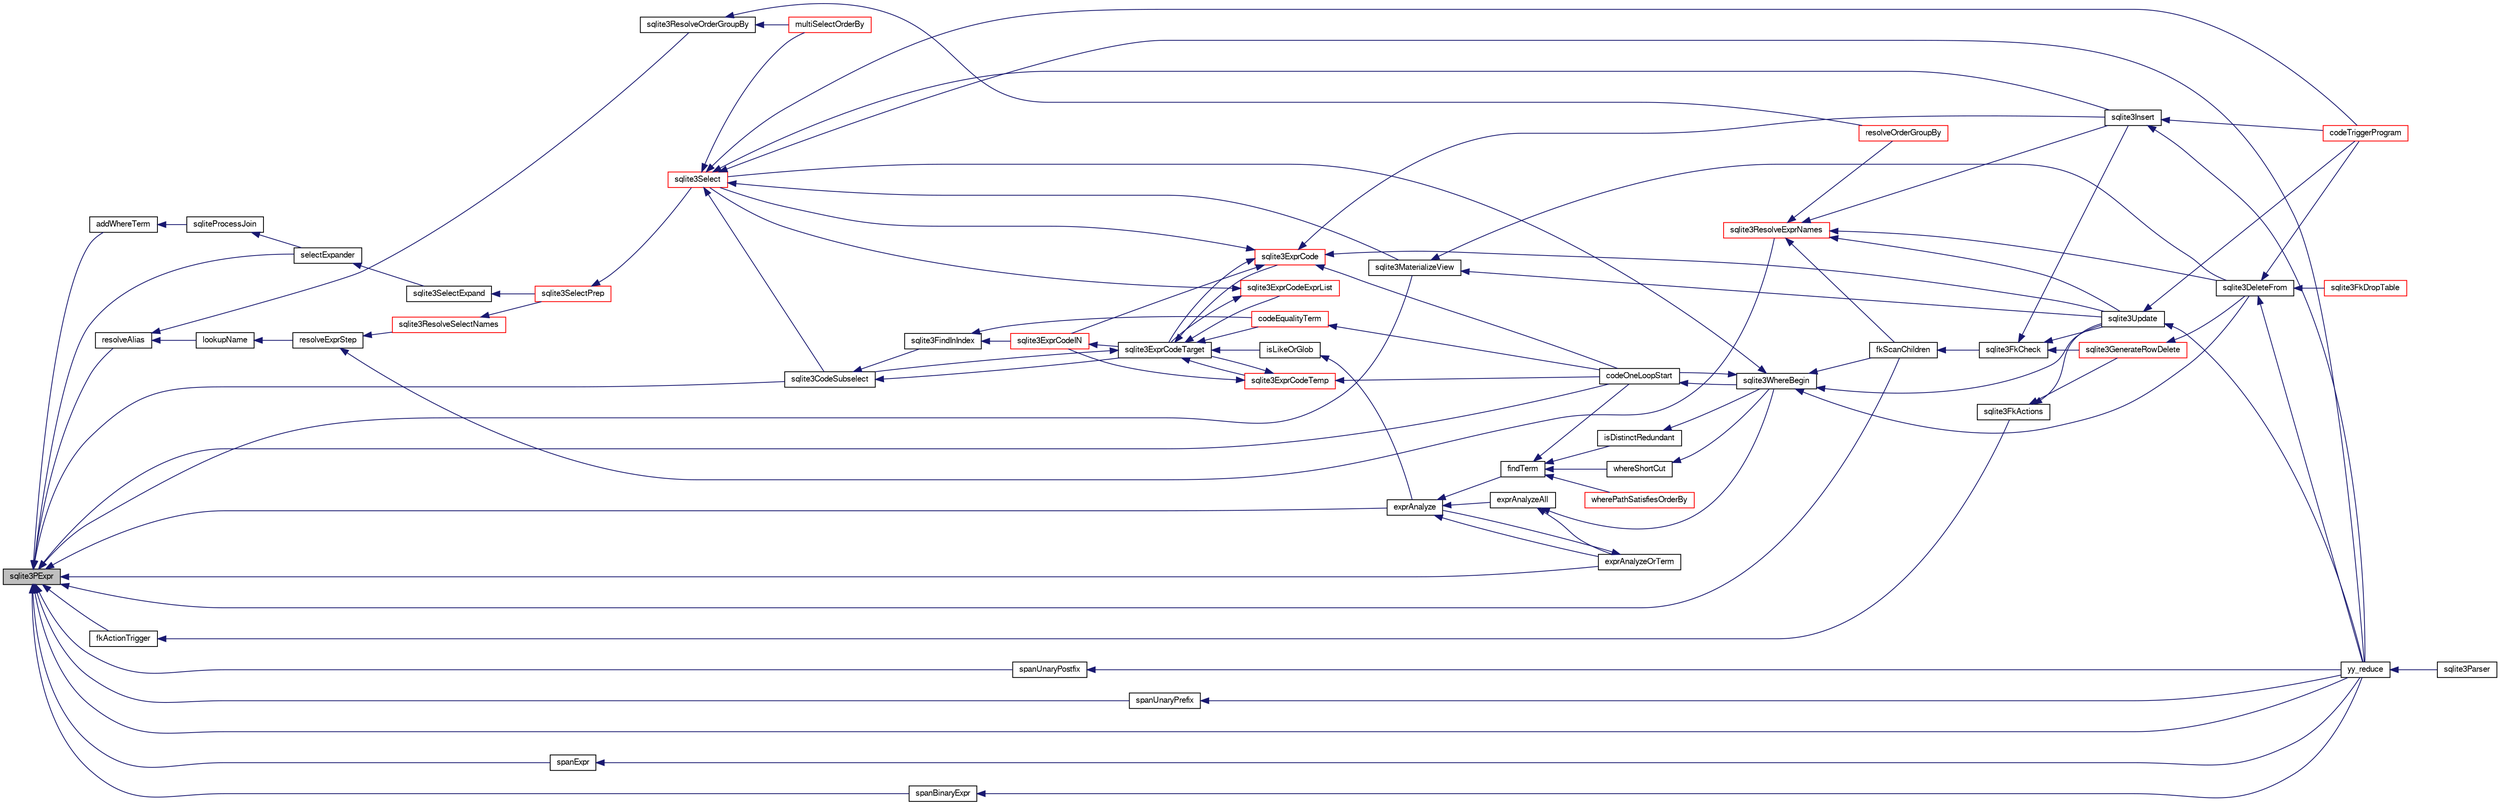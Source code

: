 digraph "sqlite3PExpr"
{
  edge [fontname="FreeSans",fontsize="10",labelfontname="FreeSans",labelfontsize="10"];
  node [fontname="FreeSans",fontsize="10",shape=record];
  rankdir="LR";
  Node661475 [label="sqlite3PExpr",height=0.2,width=0.4,color="black", fillcolor="grey75", style="filled", fontcolor="black"];
  Node661475 -> Node661476 [dir="back",color="midnightblue",fontsize="10",style="solid",fontname="FreeSans"];
  Node661476 [label="resolveAlias",height=0.2,width=0.4,color="black", fillcolor="white", style="filled",URL="$sqlite3_8c.html#af5aa683bef5c0eff80a792aa8a968167"];
  Node661476 -> Node661477 [dir="back",color="midnightblue",fontsize="10",style="solid",fontname="FreeSans"];
  Node661477 [label="lookupName",height=0.2,width=0.4,color="black", fillcolor="white", style="filled",URL="$sqlite3_8c.html#a9ee032f52b5e8bb82a72b574af904999"];
  Node661477 -> Node661478 [dir="back",color="midnightblue",fontsize="10",style="solid",fontname="FreeSans"];
  Node661478 [label="resolveExprStep",height=0.2,width=0.4,color="black", fillcolor="white", style="filled",URL="$sqlite3_8c.html#a0687a8650fd8a4ebbf5c2c5a75a8fb13"];
  Node661478 -> Node661479 [dir="back",color="midnightblue",fontsize="10",style="solid",fontname="FreeSans"];
  Node661479 [label="sqlite3ResolveExprNames",height=0.2,width=0.4,color="red", fillcolor="white", style="filled",URL="$sqlite3_8c.html#a537cf717a3f847807d3a3fd65da636ad"];
  Node661479 -> Node661560 [dir="back",color="midnightblue",fontsize="10",style="solid",fontname="FreeSans"];
  Node661560 [label="resolveOrderGroupBy",height=0.2,width=0.4,color="red", fillcolor="white", style="filled",URL="$sqlite3_8c.html#a4dc8ed6177a5de887eae1010992e3d00"];
  Node661479 -> Node661493 [dir="back",color="midnightblue",fontsize="10",style="solid",fontname="FreeSans"];
  Node661493 [label="sqlite3DeleteFrom",height=0.2,width=0.4,color="black", fillcolor="white", style="filled",URL="$sqlite3_8c.html#ab9b4b45349188b49eabb23f94608a091"];
  Node661493 -> Node661494 [dir="back",color="midnightblue",fontsize="10",style="solid",fontname="FreeSans"];
  Node661494 [label="sqlite3FkDropTable",height=0.2,width=0.4,color="red", fillcolor="white", style="filled",URL="$sqlite3_8c.html#a1218c6fc74e89152ceaa4760e82f5ef9"];
  Node661493 -> Node661495 [dir="back",color="midnightblue",fontsize="10",style="solid",fontname="FreeSans"];
  Node661495 [label="codeTriggerProgram",height=0.2,width=0.4,color="red", fillcolor="white", style="filled",URL="$sqlite3_8c.html#a120801f59d9281d201d2ff4b2606836e"];
  Node661493 -> Node661488 [dir="back",color="midnightblue",fontsize="10",style="solid",fontname="FreeSans"];
  Node661488 [label="yy_reduce",height=0.2,width=0.4,color="black", fillcolor="white", style="filled",URL="$sqlite3_8c.html#a7c419a9b25711c666a9a2449ef377f14"];
  Node661488 -> Node661489 [dir="back",color="midnightblue",fontsize="10",style="solid",fontname="FreeSans"];
  Node661489 [label="sqlite3Parser",height=0.2,width=0.4,color="black", fillcolor="white", style="filled",URL="$sqlite3_8c.html#a0327d71a5fabe0b6a343d78a2602e72a"];
  Node661479 -> Node661529 [dir="back",color="midnightblue",fontsize="10",style="solid",fontname="FreeSans"];
  Node661529 [label="fkScanChildren",height=0.2,width=0.4,color="black", fillcolor="white", style="filled",URL="$sqlite3_8c.html#a67c9dcb484336b3155e7a82a037d4691"];
  Node661529 -> Node661530 [dir="back",color="midnightblue",fontsize="10",style="solid",fontname="FreeSans"];
  Node661530 [label="sqlite3FkCheck",height=0.2,width=0.4,color="black", fillcolor="white", style="filled",URL="$sqlite3_8c.html#aa38fb76c7d6f48f19772877a41703b92"];
  Node661530 -> Node661500 [dir="back",color="midnightblue",fontsize="10",style="solid",fontname="FreeSans"];
  Node661500 [label="sqlite3GenerateRowDelete",height=0.2,width=0.4,color="red", fillcolor="white", style="filled",URL="$sqlite3_8c.html#a2c76cbf3027fc18fdbb8cb4cd96b77d9"];
  Node661500 -> Node661493 [dir="back",color="midnightblue",fontsize="10",style="solid",fontname="FreeSans"];
  Node661530 -> Node661502 [dir="back",color="midnightblue",fontsize="10",style="solid",fontname="FreeSans"];
  Node661502 [label="sqlite3Insert",height=0.2,width=0.4,color="black", fillcolor="white", style="filled",URL="$sqlite3_8c.html#a5b17c9c2000bae6bdff8e6be48d7dc2b"];
  Node661502 -> Node661495 [dir="back",color="midnightblue",fontsize="10",style="solid",fontname="FreeSans"];
  Node661502 -> Node661488 [dir="back",color="midnightblue",fontsize="10",style="solid",fontname="FreeSans"];
  Node661530 -> Node661503 [dir="back",color="midnightblue",fontsize="10",style="solid",fontname="FreeSans"];
  Node661503 [label="sqlite3Update",height=0.2,width=0.4,color="black", fillcolor="white", style="filled",URL="$sqlite3_8c.html#ac5aa67c46e8cc8174566fabe6809fafa"];
  Node661503 -> Node661495 [dir="back",color="midnightblue",fontsize="10",style="solid",fontname="FreeSans"];
  Node661503 -> Node661488 [dir="back",color="midnightblue",fontsize="10",style="solid",fontname="FreeSans"];
  Node661479 -> Node661502 [dir="back",color="midnightblue",fontsize="10",style="solid",fontname="FreeSans"];
  Node661479 -> Node661503 [dir="back",color="midnightblue",fontsize="10",style="solid",fontname="FreeSans"];
  Node661478 -> Node661483 [dir="back",color="midnightblue",fontsize="10",style="solid",fontname="FreeSans"];
  Node661483 [label="sqlite3ResolveSelectNames",height=0.2,width=0.4,color="red", fillcolor="white", style="filled",URL="$sqlite3_8c.html#a0cf10c480643b1ab9eaa02056a400734"];
  Node661483 -> Node661484 [dir="back",color="midnightblue",fontsize="10",style="solid",fontname="FreeSans"];
  Node661484 [label="sqlite3SelectPrep",height=0.2,width=0.4,color="red", fillcolor="white", style="filled",URL="$sqlite3_8c.html#aa4385bd53c0a43dea72fbc23cc78e1c6"];
  Node661484 -> Node661509 [dir="back",color="midnightblue",fontsize="10",style="solid",fontname="FreeSans"];
  Node661509 [label="sqlite3Select",height=0.2,width=0.4,color="red", fillcolor="white", style="filled",URL="$sqlite3_8c.html#a2465ee8c956209ba4b272477b7c21a45"];
  Node661509 -> Node661510 [dir="back",color="midnightblue",fontsize="10",style="solid",fontname="FreeSans"];
  Node661510 [label="sqlite3CodeSubselect",height=0.2,width=0.4,color="black", fillcolor="white", style="filled",URL="$sqlite3_8c.html#aa69b46d2204a1d1b110107a1be12ee0c"];
  Node661510 -> Node661511 [dir="back",color="midnightblue",fontsize="10",style="solid",fontname="FreeSans"];
  Node661511 [label="sqlite3FindInIndex",height=0.2,width=0.4,color="black", fillcolor="white", style="filled",URL="$sqlite3_8c.html#af7d8c56ab0231f44bb5f87b3fafeffb2"];
  Node661511 -> Node661512 [dir="back",color="midnightblue",fontsize="10",style="solid",fontname="FreeSans"];
  Node661512 [label="sqlite3ExprCodeIN",height=0.2,width=0.4,color="red", fillcolor="white", style="filled",URL="$sqlite3_8c.html#ad9cf4f5b5ffb90c24a4a0900c8626193"];
  Node661512 -> Node661513 [dir="back",color="midnightblue",fontsize="10",style="solid",fontname="FreeSans"];
  Node661513 [label="sqlite3ExprCodeTarget",height=0.2,width=0.4,color="black", fillcolor="white", style="filled",URL="$sqlite3_8c.html#a4f308397a0a3ed299ed31aaa1ae2a293"];
  Node661513 -> Node661510 [dir="back",color="midnightblue",fontsize="10",style="solid",fontname="FreeSans"];
  Node661513 -> Node661514 [dir="back",color="midnightblue",fontsize="10",style="solid",fontname="FreeSans"];
  Node661514 [label="sqlite3ExprCodeTemp",height=0.2,width=0.4,color="red", fillcolor="white", style="filled",URL="$sqlite3_8c.html#a3bc5c1ccb3c5851847e2aeb4a84ae1fc"];
  Node661514 -> Node661512 [dir="back",color="midnightblue",fontsize="10",style="solid",fontname="FreeSans"];
  Node661514 -> Node661513 [dir="back",color="midnightblue",fontsize="10",style="solid",fontname="FreeSans"];
  Node661514 -> Node661531 [dir="back",color="midnightblue",fontsize="10",style="solid",fontname="FreeSans"];
  Node661531 [label="codeOneLoopStart",height=0.2,width=0.4,color="black", fillcolor="white", style="filled",URL="$sqlite3_8c.html#aa868875120b151c169cc79139ed6e008"];
  Node661531 -> Node661528 [dir="back",color="midnightblue",fontsize="10",style="solid",fontname="FreeSans"];
  Node661528 [label="sqlite3WhereBegin",height=0.2,width=0.4,color="black", fillcolor="white", style="filled",URL="$sqlite3_8c.html#acad049f5c9a96a8118cffd5e5ce89f7c"];
  Node661528 -> Node661493 [dir="back",color="midnightblue",fontsize="10",style="solid",fontname="FreeSans"];
  Node661528 -> Node661529 [dir="back",color="midnightblue",fontsize="10",style="solid",fontname="FreeSans"];
  Node661528 -> Node661509 [dir="back",color="midnightblue",fontsize="10",style="solid",fontname="FreeSans"];
  Node661528 -> Node661503 [dir="back",color="midnightblue",fontsize="10",style="solid",fontname="FreeSans"];
  Node661528 -> Node661531 [dir="back",color="midnightblue",fontsize="10",style="solid",fontname="FreeSans"];
  Node661513 -> Node661532 [dir="back",color="midnightblue",fontsize="10",style="solid",fontname="FreeSans"];
  Node661532 [label="sqlite3ExprCode",height=0.2,width=0.4,color="red", fillcolor="white", style="filled",URL="$sqlite3_8c.html#a75f270fb0b111b86924cca4ea507b417"];
  Node661532 -> Node661512 [dir="back",color="midnightblue",fontsize="10",style="solid",fontname="FreeSans"];
  Node661532 -> Node661513 [dir="back",color="midnightblue",fontsize="10",style="solid",fontname="FreeSans"];
  Node661532 -> Node661502 [dir="back",color="midnightblue",fontsize="10",style="solid",fontname="FreeSans"];
  Node661532 -> Node661509 [dir="back",color="midnightblue",fontsize="10",style="solid",fontname="FreeSans"];
  Node661532 -> Node661503 [dir="back",color="midnightblue",fontsize="10",style="solid",fontname="FreeSans"];
  Node661532 -> Node661531 [dir="back",color="midnightblue",fontsize="10",style="solid",fontname="FreeSans"];
  Node661513 -> Node661544 [dir="back",color="midnightblue",fontsize="10",style="solid",fontname="FreeSans"];
  Node661544 [label="sqlite3ExprCodeExprList",height=0.2,width=0.4,color="red", fillcolor="white", style="filled",URL="$sqlite3_8c.html#a05b2b3dc3de7565de24eb3a2ff4e9566"];
  Node661544 -> Node661513 [dir="back",color="midnightblue",fontsize="10",style="solid",fontname="FreeSans"];
  Node661544 -> Node661509 [dir="back",color="midnightblue",fontsize="10",style="solid",fontname="FreeSans"];
  Node661513 -> Node661547 [dir="back",color="midnightblue",fontsize="10",style="solid",fontname="FreeSans"];
  Node661547 [label="isLikeOrGlob",height=0.2,width=0.4,color="black", fillcolor="white", style="filled",URL="$sqlite3_8c.html#a6c38e495198bf8976f68d1a6ebd74a50"];
  Node661547 -> Node661548 [dir="back",color="midnightblue",fontsize="10",style="solid",fontname="FreeSans"];
  Node661548 [label="exprAnalyze",height=0.2,width=0.4,color="black", fillcolor="white", style="filled",URL="$sqlite3_8c.html#acb10e48c9a4184a4edd9bfd5b14ad0b7"];
  Node661548 -> Node661549 [dir="back",color="midnightblue",fontsize="10",style="solid",fontname="FreeSans"];
  Node661549 [label="findTerm",height=0.2,width=0.4,color="black", fillcolor="white", style="filled",URL="$sqlite3_8c.html#af26eb1eed85001fcf29fa189b631ac4b"];
  Node661549 -> Node661550 [dir="back",color="midnightblue",fontsize="10",style="solid",fontname="FreeSans"];
  Node661550 [label="isDistinctRedundant",height=0.2,width=0.4,color="black", fillcolor="white", style="filled",URL="$sqlite3_8c.html#acfc2ade61d376596f173a8f70fea379b"];
  Node661550 -> Node661528 [dir="back",color="midnightblue",fontsize="10",style="solid",fontname="FreeSans"];
  Node661549 -> Node661531 [dir="back",color="midnightblue",fontsize="10",style="solid",fontname="FreeSans"];
  Node661549 -> Node661551 [dir="back",color="midnightblue",fontsize="10",style="solid",fontname="FreeSans"];
  Node661551 [label="wherePathSatisfiesOrderBy",height=0.2,width=0.4,color="red", fillcolor="white", style="filled",URL="$sqlite3_8c.html#a0d0fdea0c17942906bcb742c15cf8861"];
  Node661549 -> Node661553 [dir="back",color="midnightblue",fontsize="10",style="solid",fontname="FreeSans"];
  Node661553 [label="whereShortCut",height=0.2,width=0.4,color="black", fillcolor="white", style="filled",URL="$sqlite3_8c.html#ae1e6727024b08b6596d4d28882587b86"];
  Node661553 -> Node661528 [dir="back",color="midnightblue",fontsize="10",style="solid",fontname="FreeSans"];
  Node661548 -> Node661554 [dir="back",color="midnightblue",fontsize="10",style="solid",fontname="FreeSans"];
  Node661554 [label="exprAnalyzeAll",height=0.2,width=0.4,color="black", fillcolor="white", style="filled",URL="$sqlite3_8c.html#a2e7a957af98e240fa68e34d6ff639437"];
  Node661554 -> Node661555 [dir="back",color="midnightblue",fontsize="10",style="solid",fontname="FreeSans"];
  Node661555 [label="exprAnalyzeOrTerm",height=0.2,width=0.4,color="black", fillcolor="white", style="filled",URL="$sqlite3_8c.html#ab95cabd8b51cb2291b5bef0c4a3776d2"];
  Node661555 -> Node661548 [dir="back",color="midnightblue",fontsize="10",style="solid",fontname="FreeSans"];
  Node661554 -> Node661528 [dir="back",color="midnightblue",fontsize="10",style="solid",fontname="FreeSans"];
  Node661548 -> Node661555 [dir="back",color="midnightblue",fontsize="10",style="solid",fontname="FreeSans"];
  Node661513 -> Node661556 [dir="back",color="midnightblue",fontsize="10",style="solid",fontname="FreeSans"];
  Node661556 [label="codeEqualityTerm",height=0.2,width=0.4,color="red", fillcolor="white", style="filled",URL="$sqlite3_8c.html#ad88a57073f031452c9843e97f15acc47"];
  Node661556 -> Node661531 [dir="back",color="midnightblue",fontsize="10",style="solid",fontname="FreeSans"];
  Node661511 -> Node661556 [dir="back",color="midnightblue",fontsize="10",style="solid",fontname="FreeSans"];
  Node661510 -> Node661513 [dir="back",color="midnightblue",fontsize="10",style="solid",fontname="FreeSans"];
  Node661509 -> Node661558 [dir="back",color="midnightblue",fontsize="10",style="solid",fontname="FreeSans"];
  Node661558 [label="sqlite3MaterializeView",height=0.2,width=0.4,color="black", fillcolor="white", style="filled",URL="$sqlite3_8c.html#a4557984b0b75f998fb0c3f231c9b1def"];
  Node661558 -> Node661493 [dir="back",color="midnightblue",fontsize="10",style="solid",fontname="FreeSans"];
  Node661558 -> Node661503 [dir="back",color="midnightblue",fontsize="10",style="solid",fontname="FreeSans"];
  Node661509 -> Node661502 [dir="back",color="midnightblue",fontsize="10",style="solid",fontname="FreeSans"];
  Node661509 -> Node661542 [dir="back",color="midnightblue",fontsize="10",style="solid",fontname="FreeSans"];
  Node661542 [label="multiSelectOrderBy",height=0.2,width=0.4,color="red", fillcolor="white", style="filled",URL="$sqlite3_8c.html#afcdb8488c6f4dfdadaf9f04bca35b808"];
  Node661509 -> Node661495 [dir="back",color="midnightblue",fontsize="10",style="solid",fontname="FreeSans"];
  Node661509 -> Node661488 [dir="back",color="midnightblue",fontsize="10",style="solid",fontname="FreeSans"];
  Node661476 -> Node661563 [dir="back",color="midnightblue",fontsize="10",style="solid",fontname="FreeSans"];
  Node661563 [label="sqlite3ResolveOrderGroupBy",height=0.2,width=0.4,color="black", fillcolor="white", style="filled",URL="$sqlite3_8c.html#a2a1f1cd476b6007d2b2b0a9160dfb1eb"];
  Node661563 -> Node661560 [dir="back",color="midnightblue",fontsize="10",style="solid",fontname="FreeSans"];
  Node661563 -> Node661542 [dir="back",color="midnightblue",fontsize="10",style="solid",fontname="FreeSans"];
  Node661475 -> Node661510 [dir="back",color="midnightblue",fontsize="10",style="solid",fontname="FreeSans"];
  Node661475 -> Node661558 [dir="back",color="midnightblue",fontsize="10",style="solid",fontname="FreeSans"];
  Node661475 -> Node661529 [dir="back",color="midnightblue",fontsize="10",style="solid",fontname="FreeSans"];
  Node661475 -> Node661564 [dir="back",color="midnightblue",fontsize="10",style="solid",fontname="FreeSans"];
  Node661564 [label="fkActionTrigger",height=0.2,width=0.4,color="black", fillcolor="white", style="filled",URL="$sqlite3_8c.html#a45d66e3277860bacad58eb6296680c8e"];
  Node661564 -> Node661499 [dir="back",color="midnightblue",fontsize="10",style="solid",fontname="FreeSans"];
  Node661499 [label="sqlite3FkActions",height=0.2,width=0.4,color="black", fillcolor="white", style="filled",URL="$sqlite3_8c.html#a39159bd1623724946c22355ba7f3ef90"];
  Node661499 -> Node661500 [dir="back",color="midnightblue",fontsize="10",style="solid",fontname="FreeSans"];
  Node661499 -> Node661503 [dir="back",color="midnightblue",fontsize="10",style="solid",fontname="FreeSans"];
  Node661475 -> Node661565 [dir="back",color="midnightblue",fontsize="10",style="solid",fontname="FreeSans"];
  Node661565 [label="addWhereTerm",height=0.2,width=0.4,color="black", fillcolor="white", style="filled",URL="$sqlite3_8c.html#a916438f860daaffa479b734432cbdf25"];
  Node661565 -> Node661566 [dir="back",color="midnightblue",fontsize="10",style="solid",fontname="FreeSans"];
  Node661566 [label="sqliteProcessJoin",height=0.2,width=0.4,color="black", fillcolor="white", style="filled",URL="$sqlite3_8c.html#a4c90acd601941efc455f7b09a7f9d6a9"];
  Node661566 -> Node661507 [dir="back",color="midnightblue",fontsize="10",style="solid",fontname="FreeSans"];
  Node661507 [label="selectExpander",height=0.2,width=0.4,color="black", fillcolor="white", style="filled",URL="$sqlite3_8c.html#abee977318fbf74531340c6e41b0ca953"];
  Node661507 -> Node661508 [dir="back",color="midnightblue",fontsize="10",style="solid",fontname="FreeSans"];
  Node661508 [label="sqlite3SelectExpand",height=0.2,width=0.4,color="black", fillcolor="white", style="filled",URL="$sqlite3_8c.html#ae55acd1d8219505e629c2148950fa3de"];
  Node661508 -> Node661484 [dir="back",color="midnightblue",fontsize="10",style="solid",fontname="FreeSans"];
  Node661475 -> Node661507 [dir="back",color="midnightblue",fontsize="10",style="solid",fontname="FreeSans"];
  Node661475 -> Node661555 [dir="back",color="midnightblue",fontsize="10",style="solid",fontname="FreeSans"];
  Node661475 -> Node661548 [dir="back",color="midnightblue",fontsize="10",style="solid",fontname="FreeSans"];
  Node661475 -> Node661531 [dir="back",color="midnightblue",fontsize="10",style="solid",fontname="FreeSans"];
  Node661475 -> Node661567 [dir="back",color="midnightblue",fontsize="10",style="solid",fontname="FreeSans"];
  Node661567 [label="spanExpr",height=0.2,width=0.4,color="black", fillcolor="white", style="filled",URL="$sqlite3_8c.html#a6e0f4c0a51ae37b7365cb93d14e5f152"];
  Node661567 -> Node661488 [dir="back",color="midnightblue",fontsize="10",style="solid",fontname="FreeSans"];
  Node661475 -> Node661568 [dir="back",color="midnightblue",fontsize="10",style="solid",fontname="FreeSans"];
  Node661568 [label="spanBinaryExpr",height=0.2,width=0.4,color="black", fillcolor="white", style="filled",URL="$sqlite3_8c.html#a95b622ad163a00b80796b5642d0110b3"];
  Node661568 -> Node661488 [dir="back",color="midnightblue",fontsize="10",style="solid",fontname="FreeSans"];
  Node661475 -> Node661569 [dir="back",color="midnightblue",fontsize="10",style="solid",fontname="FreeSans"];
  Node661569 [label="spanUnaryPostfix",height=0.2,width=0.4,color="black", fillcolor="white", style="filled",URL="$sqlite3_8c.html#ad341e622f6189a86564d1ca23d09fafb"];
  Node661569 -> Node661488 [dir="back",color="midnightblue",fontsize="10",style="solid",fontname="FreeSans"];
  Node661475 -> Node661570 [dir="back",color="midnightblue",fontsize="10",style="solid",fontname="FreeSans"];
  Node661570 [label="spanUnaryPrefix",height=0.2,width=0.4,color="black", fillcolor="white", style="filled",URL="$sqlite3_8c.html#a12a8a3390395929d23d5201edf58390d"];
  Node661570 -> Node661488 [dir="back",color="midnightblue",fontsize="10",style="solid",fontname="FreeSans"];
  Node661475 -> Node661488 [dir="back",color="midnightblue",fontsize="10",style="solid",fontname="FreeSans"];
}
